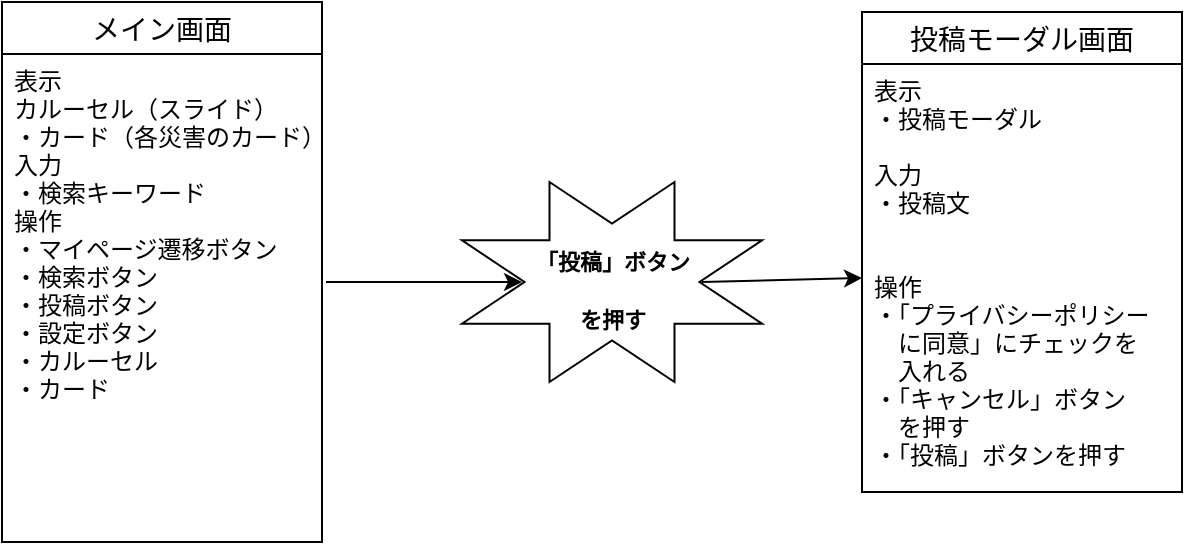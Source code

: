 <mxfile version="13.6.5">
    <diagram id="5oSIhlMfCAtmRrCKGh0x" name="ページ1">
        <mxGraphModel dx="772" dy="396" grid="1" gridSize="10" guides="1" tooltips="1" connect="1" arrows="1" fold="1" page="1" pageScale="1" pageWidth="827" pageHeight="1169" math="0" shadow="0">
            <root>
                <mxCell id="0"/>
                <mxCell id="1" parent="0"/>
                <mxCell id="2rtSPOfYCMrfIWrXHU8p-2" value="" style="endArrow=classic;html=1;entryX=0;entryY=0.5;entryDx=0;entryDy=0;" parent="1" edge="1" target="2rtSPOfYCMrfIWrXHU8p-5">
                    <mxGeometry width="50" height="50" relative="1" as="geometry">
                        <mxPoint x="192" y="290" as="sourcePoint"/>
                        <mxPoint x="240" y="290" as="targetPoint"/>
                    </mxGeometry>
                </mxCell>
                <mxCell id="2rtSPOfYCMrfIWrXHU8p-3" value="" style="group" parent="1" vertex="1" connectable="0">
                    <mxGeometry x="230" y="240" width="160" height="110" as="geometry"/>
                </mxCell>
                <mxCell id="2rtSPOfYCMrfIWrXHU8p-4" value="" style="verticalLabelPosition=bottom;verticalAlign=top;html=1;shape=mxgraph.basic.8_point_star;strokeColor=#000000;strokeWidth=1;" parent="2rtSPOfYCMrfIWrXHU8p-3" vertex="1">
                    <mxGeometry x="30" width="150" height="100" as="geometry"/>
                </mxCell>
                <mxCell id="2rtSPOfYCMrfIWrXHU8p-5" value="&lt;font style=&quot;font-size: 11px&quot;&gt;「投稿」ボタン&lt;br&gt;を押す&lt;/font&gt;" style="text;strokeColor=none;fillColor=none;html=1;fontSize=24;fontStyle=1;verticalAlign=middle;align=center;" parent="2rtSPOfYCMrfIWrXHU8p-3" vertex="1">
                    <mxGeometry x="60" y="32.5" width="90" height="35" as="geometry"/>
                </mxCell>
                <mxCell id="4" value="投稿モーダル画面" style="swimlane;fontStyle=0;childLayout=stackLayout;horizontal=1;startSize=26;horizontalStack=0;resizeParent=1;resizeParentMax=0;resizeLast=0;collapsible=1;marginBottom=0;align=center;fontSize=14;" vertex="1" parent="1">
                    <mxGeometry x="460" y="155" width="160" height="240" as="geometry"/>
                </mxCell>
                <mxCell id="5" value="表示&#10;・投稿モーダル&#10;&#10;入力&#10;・投稿文&#10;&#10;&#10;操作&#10;・「プライバシーポリシー&#10;　に同意」にチェックを&#10;　入れる&#10;・「キャンセル」ボタン&#10;　を押す&#10;・「投稿」ボタンを押す&#10;&#10;" style="text;strokeColor=none;fillColor=none;spacingLeft=4;spacingRight=4;overflow=hidden;rotatable=0;points=[[0,0.5],[1,0.5]];portConstraint=eastwest;fontSize=12;" vertex="1" parent="4">
                    <mxGeometry y="26" width="160" height="214" as="geometry"/>
                </mxCell>
                <mxCell id="6" value="" style="endArrow=classic;html=1;entryX=0;entryY=0.5;entryDx=0;entryDy=0;exitX=1;exitY=0.5;exitDx=0;exitDy=0;" edge="1" parent="1" source="2rtSPOfYCMrfIWrXHU8p-5" target="5">
                    <mxGeometry width="50" height="50" relative="1" as="geometry">
                        <mxPoint x="290" y="310" as="sourcePoint"/>
                        <mxPoint x="340" y="260" as="targetPoint"/>
                    </mxGeometry>
                </mxCell>
                <mxCell id="7" value="メイン画面" style="swimlane;fontStyle=0;childLayout=stackLayout;horizontal=1;startSize=26;horizontalStack=0;resizeParent=1;resizeParentMax=0;resizeLast=0;collapsible=1;marginBottom=0;align=center;fontSize=14;" vertex="1" parent="1">
                    <mxGeometry x="30" y="150" width="160" height="270" as="geometry"/>
                </mxCell>
                <mxCell id="8" value="表示&#10;カルーセル（スライド）&#10;・カード（各災害のカード）&#10;入力&#10;・検索キーワード&#10;操作&#10;・マイページ遷移ボタン&#10;・検索ボタン&#10;・投稿ボタン&#10;・設定ボタン&#10;・カルーセル&#10;・カード" style="text;strokeColor=none;fillColor=none;spacingLeft=4;spacingRight=4;overflow=hidden;rotatable=0;points=[[0,0.5],[1,0.5]];portConstraint=eastwest;fontSize=12;" vertex="1" parent="7">
                    <mxGeometry y="26" width="160" height="244" as="geometry"/>
                </mxCell>
            </root>
        </mxGraphModel>
    </diagram>
</mxfile>